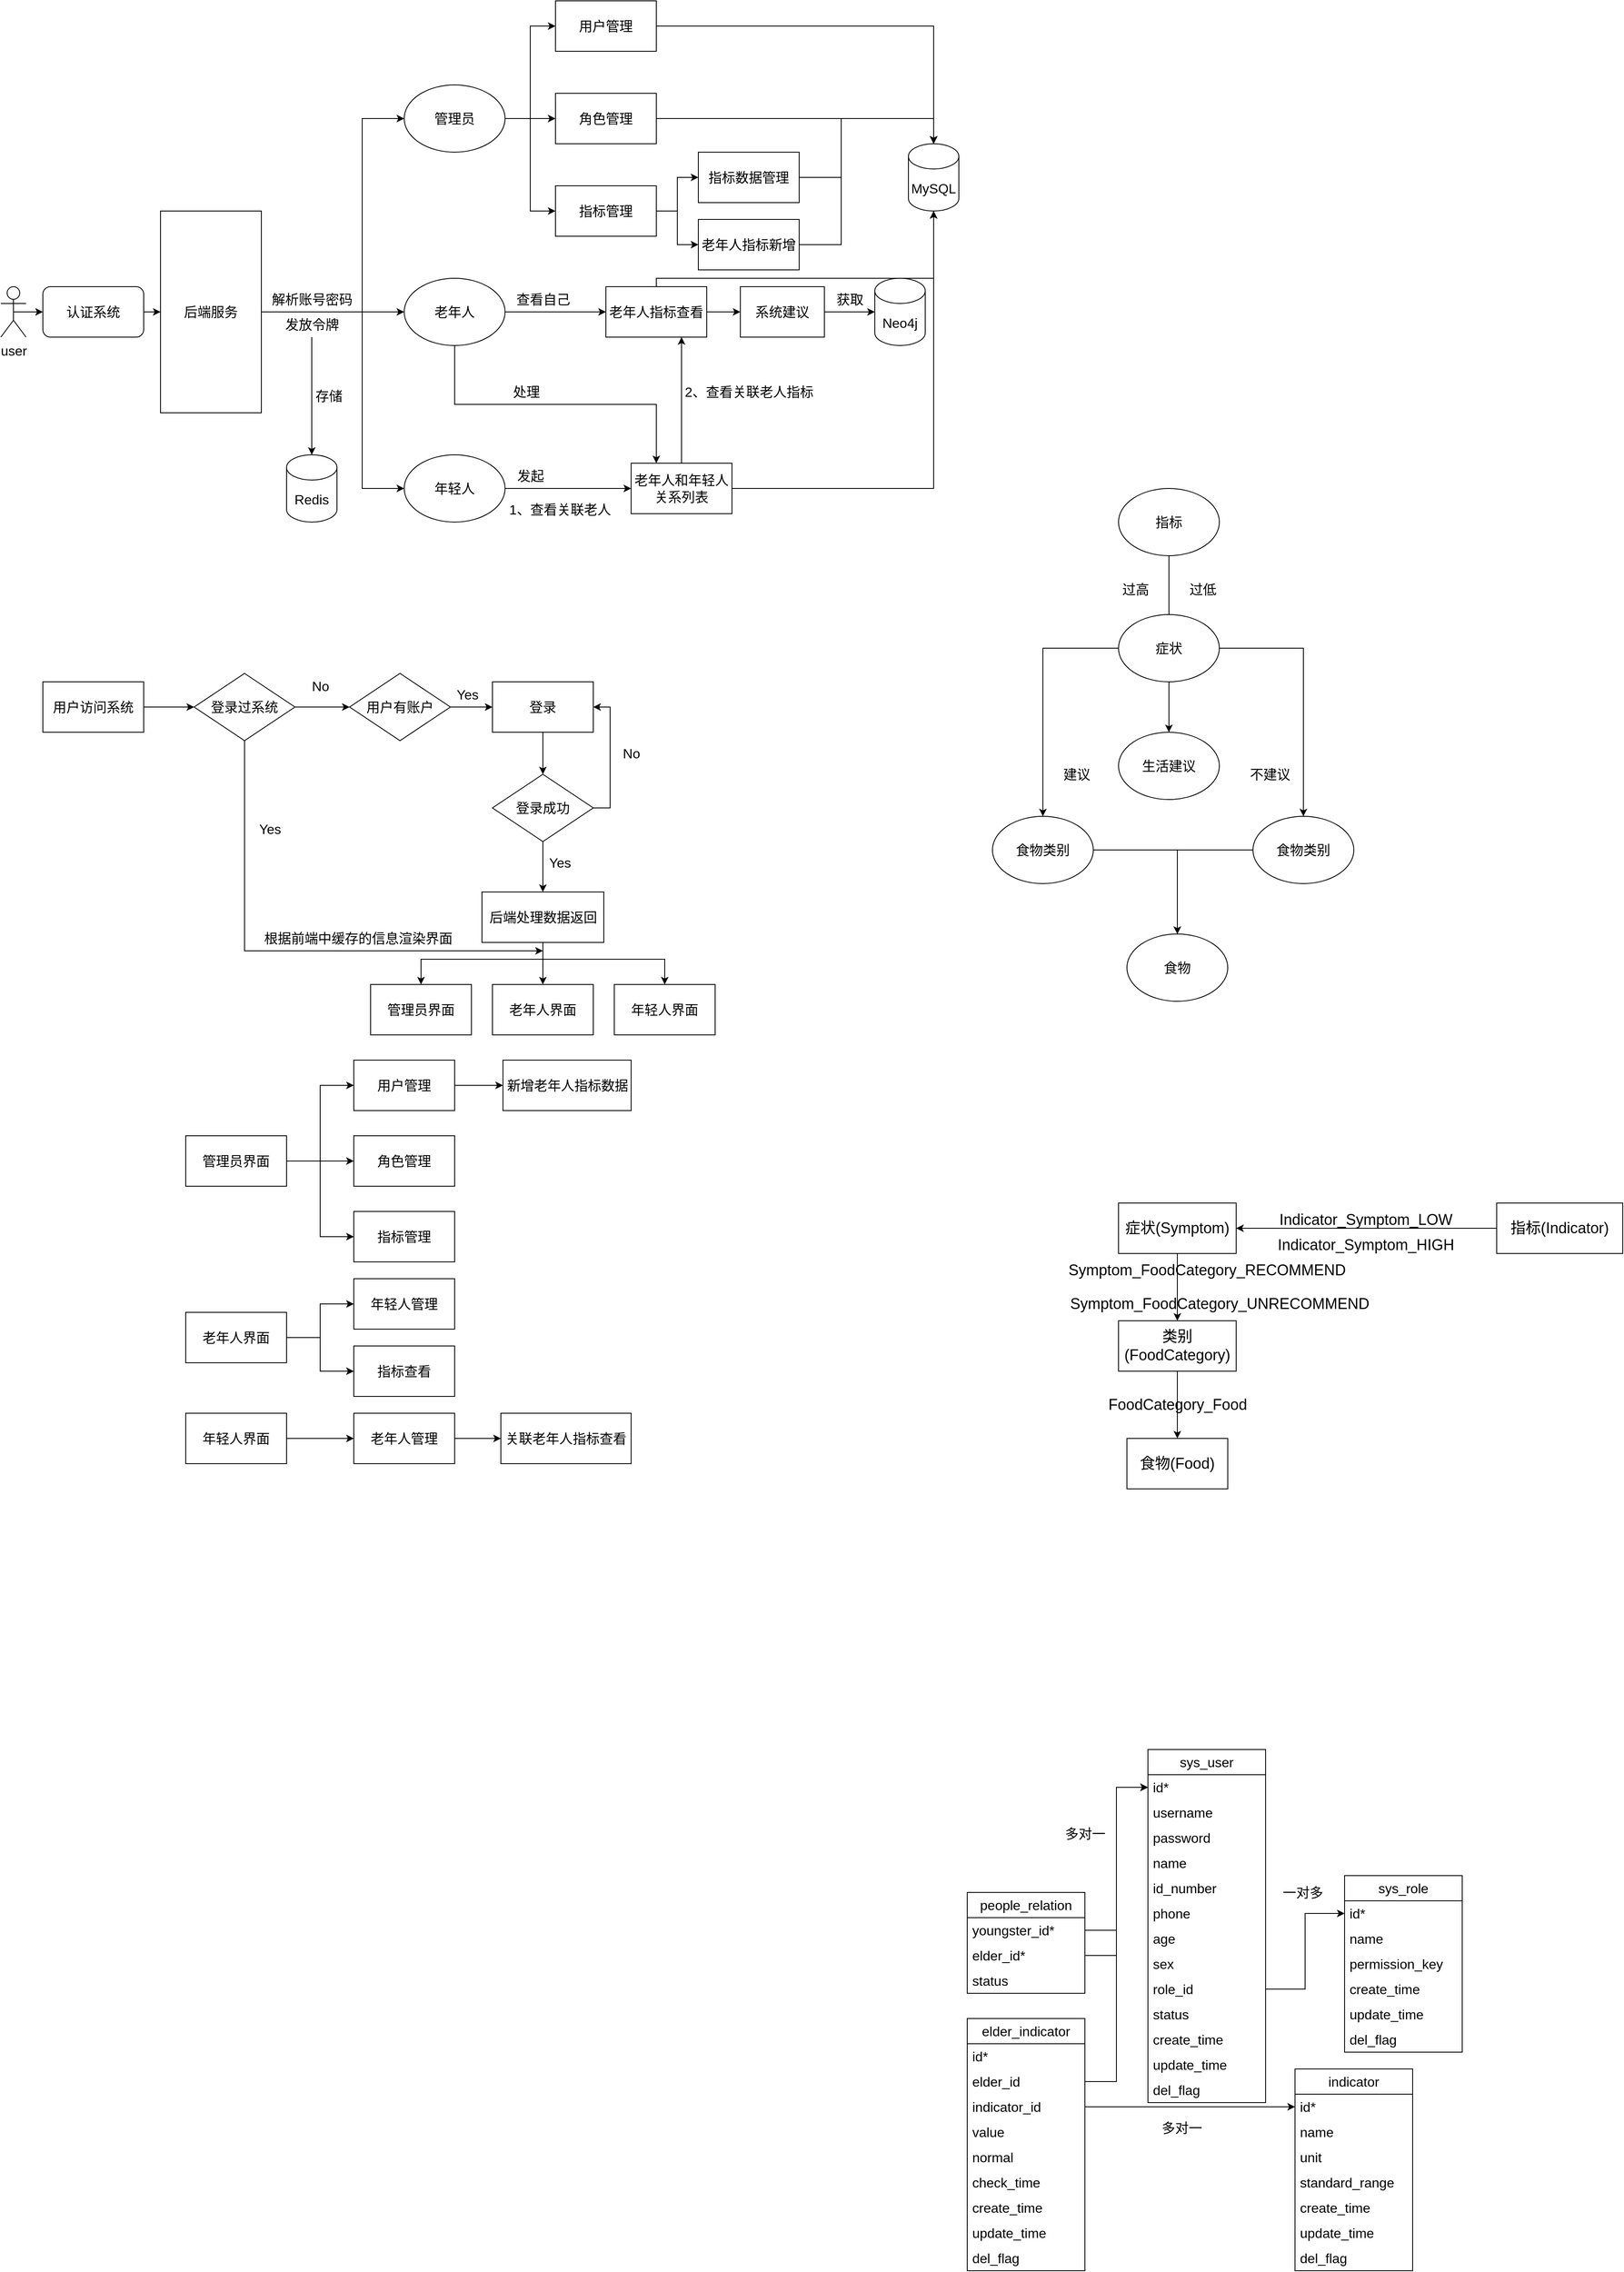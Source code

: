 <mxfile version="20.8.16" type="device"><diagram name="第 1 页" id="2JpuU_h6dfPRe3Scw_0U"><mxGraphModel dx="3155" dy="1893" grid="1" gridSize="10" guides="1" tooltips="1" connect="1" arrows="1" fold="1" page="1" pageScale="1" pageWidth="827" pageHeight="1169" math="0" shadow="0"><root><mxCell id="0"/><mxCell id="1" parent="0"/><mxCell id="zKqz5w7tYS1pWk3Ui5z1-3" value="" style="edgeStyle=orthogonalEdgeStyle;rounded=0;orthogonalLoop=1;jettySize=auto;html=1;fontSize=18;" parent="1" source="zKqz5w7tYS1pWk3Ui5z1-1" target="zKqz5w7tYS1pWk3Ui5z1-2" edge="1"><mxGeometry relative="1" as="geometry"/></mxCell><mxCell id="zKqz5w7tYS1pWk3Ui5z1-1" value="&lt;font style=&quot;font-size: 18px;&quot;&gt;指标(Indicator)&lt;/font&gt;" style="rounded=0;whiteSpace=wrap;html=1;" parent="1" vertex="1"><mxGeometry x="570" y="290" width="150" height="60" as="geometry"/></mxCell><mxCell id="zKqz5w7tYS1pWk3Ui5z1-5" value="" style="edgeStyle=orthogonalEdgeStyle;rounded=0;orthogonalLoop=1;jettySize=auto;html=1;fontSize=18;" parent="1" source="zKqz5w7tYS1pWk3Ui5z1-2" target="zKqz5w7tYS1pWk3Ui5z1-4" edge="1"><mxGeometry relative="1" as="geometry"/></mxCell><mxCell id="zKqz5w7tYS1pWk3Ui5z1-2" value="&lt;span style=&quot;font-size: 18px;&quot;&gt;症状(Symptom)&lt;/span&gt;" style="rounded=0;whiteSpace=wrap;html=1;" parent="1" vertex="1"><mxGeometry x="120" y="290" width="140" height="60" as="geometry"/></mxCell><mxCell id="zKqz5w7tYS1pWk3Ui5z1-7" value="" style="edgeStyle=orthogonalEdgeStyle;rounded=0;orthogonalLoop=1;jettySize=auto;html=1;fontSize=18;" parent="1" source="zKqz5w7tYS1pWk3Ui5z1-4" target="zKqz5w7tYS1pWk3Ui5z1-6" edge="1"><mxGeometry relative="1" as="geometry"/></mxCell><mxCell id="zKqz5w7tYS1pWk3Ui5z1-4" value="&lt;span style=&quot;font-size: 18px;&quot;&gt;类别(FoodCategory)&lt;/span&gt;" style="rounded=0;whiteSpace=wrap;html=1;" parent="1" vertex="1"><mxGeometry x="120" y="430" width="140" height="60" as="geometry"/></mxCell><mxCell id="zKqz5w7tYS1pWk3Ui5z1-6" value="&lt;span style=&quot;font-size: 18px;&quot;&gt;食物(Food)&lt;/span&gt;" style="rounded=0;whiteSpace=wrap;html=1;" parent="1" vertex="1"><mxGeometry x="130" y="570" width="120" height="60" as="geometry"/></mxCell><mxCell id="zKqz5w7tYS1pWk3Ui5z1-8" value="Indicator_Symptom_LOW" style="text;html=1;align=center;verticalAlign=middle;resizable=0;points=[];autosize=1;strokeColor=none;fillColor=none;fontSize=18;" parent="1" vertex="1"><mxGeometry x="299" y="290" width="230" height="40" as="geometry"/></mxCell><mxCell id="zKqz5w7tYS1pWk3Ui5z1-9" value="Symptom_FoodCategory_RECOMMEND" style="text;html=1;align=center;verticalAlign=middle;resizable=0;points=[];autosize=1;strokeColor=none;fillColor=none;fontSize=18;" parent="1" vertex="1"><mxGeometry x="50" y="350" width="350" height="40" as="geometry"/></mxCell><mxCell id="zKqz5w7tYS1pWk3Ui5z1-10" value="FoodCategory_Food" style="text;html=1;align=center;verticalAlign=middle;resizable=0;points=[];autosize=1;strokeColor=none;fillColor=none;fontSize=18;" parent="1" vertex="1"><mxGeometry x="95" y="510" width="190" height="40" as="geometry"/></mxCell><mxCell id="AnLpoxKYx4njOwyI3EO4-1" value="Indicator_Symptom_HIGH" style="text;html=1;align=center;verticalAlign=middle;resizable=0;points=[];autosize=1;strokeColor=none;fillColor=none;fontSize=18;" parent="1" vertex="1"><mxGeometry x="299" y="320" width="230" height="40" as="geometry"/></mxCell><mxCell id="AnLpoxKYx4njOwyI3EO4-2" value="Symptom_FoodCategory_UNRECOMMEND" style="text;html=1;align=center;verticalAlign=middle;resizable=0;points=[];autosize=1;strokeColor=none;fillColor=none;fontSize=18;" parent="1" vertex="1"><mxGeometry x="50" y="390" width="380" height="40" as="geometry"/></mxCell><mxCell id="p2l315SM1uLFqN5Jc6eg-1" value="&lt;font style=&quot;font-size: 16px;&quot;&gt;sys_user&lt;/font&gt;" style="swimlane;fontStyle=0;childLayout=stackLayout;horizontal=1;startSize=30;horizontalStack=0;resizeParent=1;resizeParentMax=0;resizeLast=0;collapsible=1;marginBottom=0;whiteSpace=wrap;html=1;" parent="1" vertex="1"><mxGeometry x="155" y="940" width="140" height="420" as="geometry"/></mxCell><mxCell id="p2l315SM1uLFqN5Jc6eg-2" value="&lt;font style=&quot;font-size: 16px;&quot;&gt;id*&lt;/font&gt;" style="text;strokeColor=none;fillColor=none;align=left;verticalAlign=middle;spacingLeft=4;spacingRight=4;overflow=hidden;points=[[0,0.5],[1,0.5]];portConstraint=eastwest;rotatable=0;whiteSpace=wrap;html=1;" parent="p2l315SM1uLFqN5Jc6eg-1" vertex="1"><mxGeometry y="30" width="140" height="30" as="geometry"/></mxCell><mxCell id="p2l315SM1uLFqN5Jc6eg-3" value="&lt;font style=&quot;font-size: 16px;&quot;&gt;username&lt;/font&gt;" style="text;strokeColor=none;fillColor=none;align=left;verticalAlign=middle;spacingLeft=4;spacingRight=4;overflow=hidden;points=[[0,0.5],[1,0.5]];portConstraint=eastwest;rotatable=0;whiteSpace=wrap;html=1;" parent="p2l315SM1uLFqN5Jc6eg-1" vertex="1"><mxGeometry y="60" width="140" height="30" as="geometry"/></mxCell><mxCell id="p2l315SM1uLFqN5Jc6eg-4" value="&lt;font style=&quot;font-size: 16px;&quot;&gt;password&lt;/font&gt;" style="text;strokeColor=none;fillColor=none;align=left;verticalAlign=middle;spacingLeft=4;spacingRight=4;overflow=hidden;points=[[0,0.5],[1,0.5]];portConstraint=eastwest;rotatable=0;whiteSpace=wrap;html=1;" parent="p2l315SM1uLFqN5Jc6eg-1" vertex="1"><mxGeometry y="90" width="140" height="30" as="geometry"/></mxCell><mxCell id="p2l315SM1uLFqN5Jc6eg-5" value="&lt;font style=&quot;font-size: 16px;&quot;&gt;name&lt;/font&gt;" style="text;strokeColor=none;fillColor=none;align=left;verticalAlign=middle;spacingLeft=4;spacingRight=4;overflow=hidden;points=[[0,0.5],[1,0.5]];portConstraint=eastwest;rotatable=0;whiteSpace=wrap;html=1;" parent="p2l315SM1uLFqN5Jc6eg-1" vertex="1"><mxGeometry y="120" width="140" height="30" as="geometry"/></mxCell><mxCell id="p2l315SM1uLFqN5Jc6eg-6" value="&lt;font style=&quot;font-size: 16px;&quot;&gt;id_number&lt;/font&gt;" style="text;strokeColor=none;fillColor=none;align=left;verticalAlign=middle;spacingLeft=4;spacingRight=4;overflow=hidden;points=[[0,0.5],[1,0.5]];portConstraint=eastwest;rotatable=0;whiteSpace=wrap;html=1;" parent="p2l315SM1uLFqN5Jc6eg-1" vertex="1"><mxGeometry y="150" width="140" height="30" as="geometry"/></mxCell><mxCell id="p2l315SM1uLFqN5Jc6eg-7" value="&lt;font style=&quot;font-size: 16px;&quot;&gt;phone&lt;/font&gt;" style="text;strokeColor=none;fillColor=none;align=left;verticalAlign=middle;spacingLeft=4;spacingRight=4;overflow=hidden;points=[[0,0.5],[1,0.5]];portConstraint=eastwest;rotatable=0;whiteSpace=wrap;html=1;" parent="p2l315SM1uLFqN5Jc6eg-1" vertex="1"><mxGeometry y="180" width="140" height="30" as="geometry"/></mxCell><mxCell id="p2l315SM1uLFqN5Jc6eg-8" value="&lt;font style=&quot;font-size: 16px;&quot;&gt;age&lt;/font&gt;" style="text;strokeColor=none;fillColor=none;align=left;verticalAlign=middle;spacingLeft=4;spacingRight=4;overflow=hidden;points=[[0,0.5],[1,0.5]];portConstraint=eastwest;rotatable=0;whiteSpace=wrap;html=1;" parent="p2l315SM1uLFqN5Jc6eg-1" vertex="1"><mxGeometry y="210" width="140" height="30" as="geometry"/></mxCell><mxCell id="p2l315SM1uLFqN5Jc6eg-9" value="&lt;font style=&quot;font-size: 16px;&quot;&gt;sex&lt;/font&gt;" style="text;strokeColor=none;fillColor=none;align=left;verticalAlign=middle;spacingLeft=4;spacingRight=4;overflow=hidden;points=[[0,0.5],[1,0.5]];portConstraint=eastwest;rotatable=0;whiteSpace=wrap;html=1;" parent="p2l315SM1uLFqN5Jc6eg-1" vertex="1"><mxGeometry y="240" width="140" height="30" as="geometry"/></mxCell><mxCell id="p2l315SM1uLFqN5Jc6eg-10" value="&lt;font style=&quot;font-size: 16px;&quot;&gt;role_id&lt;/font&gt;" style="text;strokeColor=none;fillColor=none;align=left;verticalAlign=middle;spacingLeft=4;spacingRight=4;overflow=hidden;points=[[0,0.5],[1,0.5]];portConstraint=eastwest;rotatable=0;whiteSpace=wrap;html=1;" parent="p2l315SM1uLFqN5Jc6eg-1" vertex="1"><mxGeometry y="270" width="140" height="30" as="geometry"/></mxCell><mxCell id="p2l315SM1uLFqN5Jc6eg-11" value="&lt;font style=&quot;font-size: 16px;&quot;&gt;status&lt;/font&gt;" style="text;strokeColor=none;fillColor=none;align=left;verticalAlign=middle;spacingLeft=4;spacingRight=4;overflow=hidden;points=[[0,0.5],[1,0.5]];portConstraint=eastwest;rotatable=0;whiteSpace=wrap;html=1;" parent="p2l315SM1uLFqN5Jc6eg-1" vertex="1"><mxGeometry y="300" width="140" height="30" as="geometry"/></mxCell><mxCell id="p2l315SM1uLFqN5Jc6eg-12" value="&lt;font style=&quot;font-size: 16px;&quot;&gt;create_time&lt;/font&gt;" style="text;strokeColor=none;fillColor=none;align=left;verticalAlign=middle;spacingLeft=4;spacingRight=4;overflow=hidden;points=[[0,0.5],[1,0.5]];portConstraint=eastwest;rotatable=0;whiteSpace=wrap;html=1;" parent="p2l315SM1uLFqN5Jc6eg-1" vertex="1"><mxGeometry y="330" width="140" height="30" as="geometry"/></mxCell><mxCell id="p2l315SM1uLFqN5Jc6eg-13" value="&lt;font style=&quot;font-size: 16px;&quot;&gt;update_time&lt;/font&gt;" style="text;strokeColor=none;fillColor=none;align=left;verticalAlign=middle;spacingLeft=4;spacingRight=4;overflow=hidden;points=[[0,0.5],[1,0.5]];portConstraint=eastwest;rotatable=0;whiteSpace=wrap;html=1;" parent="p2l315SM1uLFqN5Jc6eg-1" vertex="1"><mxGeometry y="360" width="140" height="30" as="geometry"/></mxCell><mxCell id="p2l315SM1uLFqN5Jc6eg-14" value="&lt;font style=&quot;font-size: 16px;&quot;&gt;del_flag&lt;/font&gt;" style="text;strokeColor=none;fillColor=none;align=left;verticalAlign=middle;spacingLeft=4;spacingRight=4;overflow=hidden;points=[[0,0.5],[1,0.5]];portConstraint=eastwest;rotatable=0;whiteSpace=wrap;html=1;" parent="p2l315SM1uLFqN5Jc6eg-1" vertex="1"><mxGeometry y="390" width="140" height="30" as="geometry"/></mxCell><mxCell id="p2l315SM1uLFqN5Jc6eg-15" value="&lt;font style=&quot;font-size: 16px;&quot;&gt;sys_role&lt;/font&gt;" style="swimlane;fontStyle=0;childLayout=stackLayout;horizontal=1;startSize=30;horizontalStack=0;resizeParent=1;resizeParentMax=0;resizeLast=0;collapsible=1;marginBottom=0;whiteSpace=wrap;html=1;" parent="1" vertex="1"><mxGeometry x="389" y="1090" width="140" height="210" as="geometry"/></mxCell><mxCell id="p2l315SM1uLFqN5Jc6eg-16" value="&lt;font style=&quot;font-size: 16px;&quot;&gt;id*&lt;/font&gt;" style="text;strokeColor=none;fillColor=none;align=left;verticalAlign=middle;spacingLeft=4;spacingRight=4;overflow=hidden;points=[[0,0.5],[1,0.5]];portConstraint=eastwest;rotatable=0;whiteSpace=wrap;html=1;" parent="p2l315SM1uLFqN5Jc6eg-15" vertex="1"><mxGeometry y="30" width="140" height="30" as="geometry"/></mxCell><mxCell id="p2l315SM1uLFqN5Jc6eg-19" value="&lt;font style=&quot;font-size: 16px;&quot;&gt;name&lt;/font&gt;" style="text;strokeColor=none;fillColor=none;align=left;verticalAlign=middle;spacingLeft=4;spacingRight=4;overflow=hidden;points=[[0,0.5],[1,0.5]];portConstraint=eastwest;rotatable=0;whiteSpace=wrap;html=1;" parent="p2l315SM1uLFqN5Jc6eg-15" vertex="1"><mxGeometry y="60" width="140" height="30" as="geometry"/></mxCell><mxCell id="p2l315SM1uLFqN5Jc6eg-25" value="&lt;font style=&quot;font-size: 16px;&quot;&gt;permission_key&lt;/font&gt;" style="text;strokeColor=none;fillColor=none;align=left;verticalAlign=middle;spacingLeft=4;spacingRight=4;overflow=hidden;points=[[0,0.5],[1,0.5]];portConstraint=eastwest;rotatable=0;whiteSpace=wrap;html=1;" parent="p2l315SM1uLFqN5Jc6eg-15" vertex="1"><mxGeometry y="90" width="140" height="30" as="geometry"/></mxCell><mxCell id="p2l315SM1uLFqN5Jc6eg-26" value="&lt;font style=&quot;font-size: 16px;&quot;&gt;create_time&lt;/font&gt;" style="text;strokeColor=none;fillColor=none;align=left;verticalAlign=middle;spacingLeft=4;spacingRight=4;overflow=hidden;points=[[0,0.5],[1,0.5]];portConstraint=eastwest;rotatable=0;whiteSpace=wrap;html=1;" parent="p2l315SM1uLFqN5Jc6eg-15" vertex="1"><mxGeometry y="120" width="140" height="30" as="geometry"/></mxCell><mxCell id="p2l315SM1uLFqN5Jc6eg-27" value="&lt;font style=&quot;font-size: 16px;&quot;&gt;update_time&lt;/font&gt;" style="text;strokeColor=none;fillColor=none;align=left;verticalAlign=middle;spacingLeft=4;spacingRight=4;overflow=hidden;points=[[0,0.5],[1,0.5]];portConstraint=eastwest;rotatable=0;whiteSpace=wrap;html=1;" parent="p2l315SM1uLFqN5Jc6eg-15" vertex="1"><mxGeometry y="150" width="140" height="30" as="geometry"/></mxCell><mxCell id="p2l315SM1uLFqN5Jc6eg-28" value="&lt;font style=&quot;font-size: 16px;&quot;&gt;del_flag&lt;/font&gt;" style="text;strokeColor=none;fillColor=none;align=left;verticalAlign=middle;spacingLeft=4;spacingRight=4;overflow=hidden;points=[[0,0.5],[1,0.5]];portConstraint=eastwest;rotatable=0;whiteSpace=wrap;html=1;" parent="p2l315SM1uLFqN5Jc6eg-15" vertex="1"><mxGeometry y="180" width="140" height="30" as="geometry"/></mxCell><mxCell id="p2l315SM1uLFqN5Jc6eg-29" style="edgeStyle=orthogonalEdgeStyle;rounded=0;orthogonalLoop=1;jettySize=auto;html=1;fontSize=18;" parent="1" source="p2l315SM1uLFqN5Jc6eg-10" target="p2l315SM1uLFqN5Jc6eg-16" edge="1"><mxGeometry relative="1" as="geometry"/></mxCell><mxCell id="p2l315SM1uLFqN5Jc6eg-30" value="&lt;font style=&quot;font-size: 16px;&quot;&gt;people_relation&lt;/font&gt;" style="swimlane;fontStyle=0;childLayout=stackLayout;horizontal=1;startSize=30;horizontalStack=0;resizeParent=1;resizeParentMax=0;resizeLast=0;collapsible=1;marginBottom=0;whiteSpace=wrap;html=1;" parent="1" vertex="1"><mxGeometry x="-60" y="1110" width="140" height="120" as="geometry"/></mxCell><mxCell id="p2l315SM1uLFqN5Jc6eg-31" value="&lt;font style=&quot;font-size: 16px;&quot;&gt;youngster_id*&lt;/font&gt;" style="text;strokeColor=none;fillColor=none;align=left;verticalAlign=middle;spacingLeft=4;spacingRight=4;overflow=hidden;points=[[0,0.5],[1,0.5]];portConstraint=eastwest;rotatable=0;whiteSpace=wrap;html=1;" parent="p2l315SM1uLFqN5Jc6eg-30" vertex="1"><mxGeometry y="30" width="140" height="30" as="geometry"/></mxCell><mxCell id="p2l315SM1uLFqN5Jc6eg-32" value="&lt;font style=&quot;font-size: 16px;&quot;&gt;elder_id*&lt;/font&gt;" style="text;strokeColor=none;fillColor=none;align=left;verticalAlign=middle;spacingLeft=4;spacingRight=4;overflow=hidden;points=[[0,0.5],[1,0.5]];portConstraint=eastwest;rotatable=0;whiteSpace=wrap;html=1;" parent="p2l315SM1uLFqN5Jc6eg-30" vertex="1"><mxGeometry y="60" width="140" height="30" as="geometry"/></mxCell><mxCell id="p2l315SM1uLFqN5Jc6eg-33" value="&lt;font style=&quot;font-size: 16px;&quot;&gt;status&lt;/font&gt;" style="text;strokeColor=none;fillColor=none;align=left;verticalAlign=middle;spacingLeft=4;spacingRight=4;overflow=hidden;points=[[0,0.5],[1,0.5]];portConstraint=eastwest;rotatable=0;whiteSpace=wrap;html=1;" parent="p2l315SM1uLFqN5Jc6eg-30" vertex="1"><mxGeometry y="90" width="140" height="30" as="geometry"/></mxCell><mxCell id="p2l315SM1uLFqN5Jc6eg-37" style="edgeStyle=orthogonalEdgeStyle;rounded=0;orthogonalLoop=1;jettySize=auto;html=1;fontSize=18;" parent="1" source="p2l315SM1uLFqN5Jc6eg-31" target="p2l315SM1uLFqN5Jc6eg-2" edge="1"><mxGeometry relative="1" as="geometry"/></mxCell><mxCell id="p2l315SM1uLFqN5Jc6eg-38" style="edgeStyle=orthogonalEdgeStyle;rounded=0;orthogonalLoop=1;jettySize=auto;html=1;entryX=0;entryY=0.5;entryDx=0;entryDy=0;fontSize=18;" parent="1" source="p2l315SM1uLFqN5Jc6eg-32" target="p2l315SM1uLFqN5Jc6eg-2" edge="1"><mxGeometry relative="1" as="geometry"/></mxCell><mxCell id="p2l315SM1uLFqN5Jc6eg-39" value="&lt;font style=&quot;font-size: 16px;&quot;&gt;indicator&lt;/font&gt;" style="swimlane;fontStyle=0;childLayout=stackLayout;horizontal=1;startSize=30;horizontalStack=0;resizeParent=1;resizeParentMax=0;resizeLast=0;collapsible=1;marginBottom=0;whiteSpace=wrap;html=1;" parent="1" vertex="1"><mxGeometry x="330" y="1320" width="140" height="240" as="geometry"/></mxCell><mxCell id="p2l315SM1uLFqN5Jc6eg-40" value="&lt;font style=&quot;font-size: 16px;&quot;&gt;id*&lt;/font&gt;" style="text;strokeColor=none;fillColor=none;align=left;verticalAlign=middle;spacingLeft=4;spacingRight=4;overflow=hidden;points=[[0,0.5],[1,0.5]];portConstraint=eastwest;rotatable=0;whiteSpace=wrap;html=1;" parent="p2l315SM1uLFqN5Jc6eg-39" vertex="1"><mxGeometry y="30" width="140" height="30" as="geometry"/></mxCell><mxCell id="p2l315SM1uLFqN5Jc6eg-41" value="&lt;font style=&quot;font-size: 16px;&quot;&gt;name&lt;/font&gt;" style="text;strokeColor=none;fillColor=none;align=left;verticalAlign=middle;spacingLeft=4;spacingRight=4;overflow=hidden;points=[[0,0.5],[1,0.5]];portConstraint=eastwest;rotatable=0;whiteSpace=wrap;html=1;" parent="p2l315SM1uLFqN5Jc6eg-39" vertex="1"><mxGeometry y="60" width="140" height="30" as="geometry"/></mxCell><mxCell id="p2l315SM1uLFqN5Jc6eg-42" value="&lt;font style=&quot;font-size: 16px;&quot;&gt;unit&lt;/font&gt;" style="text;strokeColor=none;fillColor=none;align=left;verticalAlign=middle;spacingLeft=4;spacingRight=4;overflow=hidden;points=[[0,0.5],[1,0.5]];portConstraint=eastwest;rotatable=0;whiteSpace=wrap;html=1;" parent="p2l315SM1uLFqN5Jc6eg-39" vertex="1"><mxGeometry y="90" width="140" height="30" as="geometry"/></mxCell><mxCell id="p2l315SM1uLFqN5Jc6eg-46" value="&lt;font style=&quot;font-size: 16px;&quot;&gt;standard_range&lt;/font&gt;" style="text;strokeColor=none;fillColor=none;align=left;verticalAlign=middle;spacingLeft=4;spacingRight=4;overflow=hidden;points=[[0,0.5],[1,0.5]];portConstraint=eastwest;rotatable=0;whiteSpace=wrap;html=1;" parent="p2l315SM1uLFqN5Jc6eg-39" vertex="1"><mxGeometry y="120" width="140" height="30" as="geometry"/></mxCell><mxCell id="p2l315SM1uLFqN5Jc6eg-43" value="&lt;font style=&quot;font-size: 16px;&quot;&gt;create_time&lt;/font&gt;" style="text;strokeColor=none;fillColor=none;align=left;verticalAlign=middle;spacingLeft=4;spacingRight=4;overflow=hidden;points=[[0,0.5],[1,0.5]];portConstraint=eastwest;rotatable=0;whiteSpace=wrap;html=1;" parent="p2l315SM1uLFqN5Jc6eg-39" vertex="1"><mxGeometry y="150" width="140" height="30" as="geometry"/></mxCell><mxCell id="p2l315SM1uLFqN5Jc6eg-44" value="&lt;font style=&quot;font-size: 16px;&quot;&gt;update_time&lt;/font&gt;" style="text;strokeColor=none;fillColor=none;align=left;verticalAlign=middle;spacingLeft=4;spacingRight=4;overflow=hidden;points=[[0,0.5],[1,0.5]];portConstraint=eastwest;rotatable=0;whiteSpace=wrap;html=1;" parent="p2l315SM1uLFqN5Jc6eg-39" vertex="1"><mxGeometry y="180" width="140" height="30" as="geometry"/></mxCell><mxCell id="p2l315SM1uLFqN5Jc6eg-45" value="&lt;font style=&quot;font-size: 16px;&quot;&gt;del_flag&lt;/font&gt;" style="text;strokeColor=none;fillColor=none;align=left;verticalAlign=middle;spacingLeft=4;spacingRight=4;overflow=hidden;points=[[0,0.5],[1,0.5]];portConstraint=eastwest;rotatable=0;whiteSpace=wrap;html=1;" parent="p2l315SM1uLFqN5Jc6eg-39" vertex="1"><mxGeometry y="210" width="140" height="30" as="geometry"/></mxCell><mxCell id="p2l315SM1uLFqN5Jc6eg-47" value="&lt;font style=&quot;font-size: 16px;&quot;&gt;elder_indicator&lt;/font&gt;" style="swimlane;fontStyle=0;childLayout=stackLayout;horizontal=1;startSize=30;horizontalStack=0;resizeParent=1;resizeParentMax=0;resizeLast=0;collapsible=1;marginBottom=0;whiteSpace=wrap;html=1;" parent="1" vertex="1"><mxGeometry x="-60" y="1260" width="140" height="300" as="geometry"/></mxCell><mxCell id="p2l315SM1uLFqN5Jc6eg-48" value="&lt;font style=&quot;font-size: 16px;&quot;&gt;id*&lt;/font&gt;" style="text;strokeColor=none;fillColor=none;align=left;verticalAlign=middle;spacingLeft=4;spacingRight=4;overflow=hidden;points=[[0,0.5],[1,0.5]];portConstraint=eastwest;rotatable=0;whiteSpace=wrap;html=1;" parent="p2l315SM1uLFqN5Jc6eg-47" vertex="1"><mxGeometry y="30" width="140" height="30" as="geometry"/></mxCell><mxCell id="p2l315SM1uLFqN5Jc6eg-56" value="&lt;font style=&quot;font-size: 16px;&quot;&gt;elder_id&lt;/font&gt;" style="text;strokeColor=none;fillColor=none;align=left;verticalAlign=middle;spacingLeft=4;spacingRight=4;overflow=hidden;points=[[0,0.5],[1,0.5]];portConstraint=eastwest;rotatable=0;whiteSpace=wrap;html=1;" parent="p2l315SM1uLFqN5Jc6eg-47" vertex="1"><mxGeometry y="60" width="140" height="30" as="geometry"/></mxCell><mxCell id="p2l315SM1uLFqN5Jc6eg-49" value="&lt;font style=&quot;font-size: 16px;&quot;&gt;indicator_id&lt;/font&gt;" style="text;strokeColor=none;fillColor=none;align=left;verticalAlign=middle;spacingLeft=4;spacingRight=4;overflow=hidden;points=[[0,0.5],[1,0.5]];portConstraint=eastwest;rotatable=0;whiteSpace=wrap;html=1;" parent="p2l315SM1uLFqN5Jc6eg-47" vertex="1"><mxGeometry y="90" width="140" height="30" as="geometry"/></mxCell><mxCell id="p2l315SM1uLFqN5Jc6eg-50" value="&lt;font style=&quot;font-size: 16px;&quot;&gt;value&lt;/font&gt;" style="text;strokeColor=none;fillColor=none;align=left;verticalAlign=middle;spacingLeft=4;spacingRight=4;overflow=hidden;points=[[0,0.5],[1,0.5]];portConstraint=eastwest;rotatable=0;whiteSpace=wrap;html=1;" parent="p2l315SM1uLFqN5Jc6eg-47" vertex="1"><mxGeometry y="120" width="140" height="30" as="geometry"/></mxCell><mxCell id="p2l315SM1uLFqN5Jc6eg-59" value="&lt;font style=&quot;font-size: 16px;&quot;&gt;normal&lt;/font&gt;" style="text;strokeColor=none;fillColor=none;align=left;verticalAlign=middle;spacingLeft=4;spacingRight=4;overflow=hidden;points=[[0,0.5],[1,0.5]];portConstraint=eastwest;rotatable=0;whiteSpace=wrap;html=1;" parent="p2l315SM1uLFqN5Jc6eg-47" vertex="1"><mxGeometry y="150" width="140" height="30" as="geometry"/></mxCell><mxCell id="p2l315SM1uLFqN5Jc6eg-51" value="&lt;font style=&quot;font-size: 16px;&quot;&gt;check_time&lt;/font&gt;" style="text;strokeColor=none;fillColor=none;align=left;verticalAlign=middle;spacingLeft=4;spacingRight=4;overflow=hidden;points=[[0,0.5],[1,0.5]];portConstraint=eastwest;rotatable=0;whiteSpace=wrap;html=1;" parent="p2l315SM1uLFqN5Jc6eg-47" vertex="1"><mxGeometry y="180" width="140" height="30" as="geometry"/></mxCell><mxCell id="p2l315SM1uLFqN5Jc6eg-52" value="&lt;font style=&quot;font-size: 16px;&quot;&gt;create_time&lt;/font&gt;" style="text;strokeColor=none;fillColor=none;align=left;verticalAlign=middle;spacingLeft=4;spacingRight=4;overflow=hidden;points=[[0,0.5],[1,0.5]];portConstraint=eastwest;rotatable=0;whiteSpace=wrap;html=1;" parent="p2l315SM1uLFqN5Jc6eg-47" vertex="1"><mxGeometry y="210" width="140" height="30" as="geometry"/></mxCell><mxCell id="p2l315SM1uLFqN5Jc6eg-53" value="&lt;font style=&quot;font-size: 16px;&quot;&gt;update_time&lt;/font&gt;" style="text;strokeColor=none;fillColor=none;align=left;verticalAlign=middle;spacingLeft=4;spacingRight=4;overflow=hidden;points=[[0,0.5],[1,0.5]];portConstraint=eastwest;rotatable=0;whiteSpace=wrap;html=1;" parent="p2l315SM1uLFqN5Jc6eg-47" vertex="1"><mxGeometry y="240" width="140" height="30" as="geometry"/></mxCell><mxCell id="p2l315SM1uLFqN5Jc6eg-54" value="&lt;font style=&quot;font-size: 16px;&quot;&gt;del_flag&lt;/font&gt;" style="text;strokeColor=none;fillColor=none;align=left;verticalAlign=middle;spacingLeft=4;spacingRight=4;overflow=hidden;points=[[0,0.5],[1,0.5]];portConstraint=eastwest;rotatable=0;whiteSpace=wrap;html=1;" parent="p2l315SM1uLFqN5Jc6eg-47" vertex="1"><mxGeometry y="270" width="140" height="30" as="geometry"/></mxCell><mxCell id="p2l315SM1uLFqN5Jc6eg-57" style="edgeStyle=orthogonalEdgeStyle;rounded=0;orthogonalLoop=1;jettySize=auto;html=1;entryX=0;entryY=0.5;entryDx=0;entryDy=0;fontSize=18;" parent="1" source="p2l315SM1uLFqN5Jc6eg-56" target="p2l315SM1uLFqN5Jc6eg-2" edge="1"><mxGeometry relative="1" as="geometry"/></mxCell><mxCell id="p2l315SM1uLFqN5Jc6eg-58" style="edgeStyle=orthogonalEdgeStyle;rounded=0;orthogonalLoop=1;jettySize=auto;html=1;fontSize=18;" parent="1" source="p2l315SM1uLFqN5Jc6eg-49" target="p2l315SM1uLFqN5Jc6eg-40" edge="1"><mxGeometry relative="1" as="geometry"/></mxCell><mxCell id="p2l315SM1uLFqN5Jc6eg-63" style="edgeStyle=orthogonalEdgeStyle;rounded=0;orthogonalLoop=1;jettySize=auto;html=1;entryX=0.5;entryY=0;entryDx=0;entryDy=0;fontSize=18;" parent="1" source="p2l315SM1uLFqN5Jc6eg-60" edge="1"><mxGeometry relative="1" as="geometry"><mxPoint x="180" y="-350" as="targetPoint"/></mxGeometry></mxCell><mxCell id="p2l315SM1uLFqN5Jc6eg-60" value="&lt;font style=&quot;font-size: 16px;&quot;&gt;指标&lt;/font&gt;" style="ellipse;whiteSpace=wrap;html=1;fontSize=18;" parent="1" vertex="1"><mxGeometry x="120" y="-560" width="120" height="80" as="geometry"/></mxCell><mxCell id="p2l315SM1uLFqN5Jc6eg-67" value="" style="edgeStyle=orthogonalEdgeStyle;rounded=0;orthogonalLoop=1;jettySize=auto;html=1;fontSize=18;" parent="1" source="p2l315SM1uLFqN5Jc6eg-62" target="p2l315SM1uLFqN5Jc6eg-66" edge="1"><mxGeometry relative="1" as="geometry"/></mxCell><mxCell id="p2l315SM1uLFqN5Jc6eg-70" style="edgeStyle=orthogonalEdgeStyle;rounded=0;orthogonalLoop=1;jettySize=auto;html=1;fontSize=18;" parent="1" source="p2l315SM1uLFqN5Jc6eg-62" target="p2l315SM1uLFqN5Jc6eg-69" edge="1"><mxGeometry relative="1" as="geometry"/></mxCell><mxCell id="p2l315SM1uLFqN5Jc6eg-76" style="edgeStyle=orthogonalEdgeStyle;rounded=0;orthogonalLoop=1;jettySize=auto;html=1;fontSize=18;" parent="1" source="p2l315SM1uLFqN5Jc6eg-62" target="p2l315SM1uLFqN5Jc6eg-75" edge="1"><mxGeometry relative="1" as="geometry"/></mxCell><mxCell id="p2l315SM1uLFqN5Jc6eg-62" value="&lt;font style=&quot;font-size: 16px;&quot;&gt;症状&lt;/font&gt;" style="ellipse;whiteSpace=wrap;html=1;fontSize=18;" parent="1" vertex="1"><mxGeometry x="120" y="-410" width="120" height="80" as="geometry"/></mxCell><mxCell id="p2l315SM1uLFqN5Jc6eg-64" value="&lt;font style=&quot;font-size: 16px;&quot;&gt;过低&lt;/font&gt;" style="text;html=1;align=center;verticalAlign=middle;resizable=0;points=[];autosize=1;strokeColor=none;fillColor=none;fontSize=18;" parent="1" vertex="1"><mxGeometry x="190" y="-460" width="60" height="40" as="geometry"/></mxCell><mxCell id="p2l315SM1uLFqN5Jc6eg-65" value="&lt;font style=&quot;font-size: 16px;&quot;&gt;过高&lt;/font&gt;" style="text;html=1;align=center;verticalAlign=middle;resizable=0;points=[];autosize=1;strokeColor=none;fillColor=none;fontSize=18;" parent="1" vertex="1"><mxGeometry x="110" y="-460" width="60" height="40" as="geometry"/></mxCell><mxCell id="p2l315SM1uLFqN5Jc6eg-73" style="edgeStyle=orthogonalEdgeStyle;rounded=0;orthogonalLoop=1;jettySize=auto;html=1;entryX=0.5;entryY=0;entryDx=0;entryDy=0;fontSize=18;" parent="1" source="p2l315SM1uLFqN5Jc6eg-66" target="p2l315SM1uLFqN5Jc6eg-72" edge="1"><mxGeometry relative="1" as="geometry"/></mxCell><mxCell id="p2l315SM1uLFqN5Jc6eg-66" value="&lt;font style=&quot;font-size: 16px;&quot;&gt;食物类别&lt;/font&gt;" style="ellipse;whiteSpace=wrap;html=1;fontSize=18;" parent="1" vertex="1"><mxGeometry x="-30" y="-170" width="120" height="80" as="geometry"/></mxCell><mxCell id="p2l315SM1uLFqN5Jc6eg-68" value="&lt;font style=&quot;font-size: 16px;&quot;&gt;建议&lt;/font&gt;" style="text;html=1;align=center;verticalAlign=middle;resizable=0;points=[];autosize=1;strokeColor=none;fillColor=none;fontSize=18;" parent="1" vertex="1"><mxGeometry x="40" y="-240" width="60" height="40" as="geometry"/></mxCell><mxCell id="p2l315SM1uLFqN5Jc6eg-74" style="edgeStyle=orthogonalEdgeStyle;rounded=0;orthogonalLoop=1;jettySize=auto;html=1;fontSize=18;" parent="1" source="p2l315SM1uLFqN5Jc6eg-69" target="p2l315SM1uLFqN5Jc6eg-72" edge="1"><mxGeometry relative="1" as="geometry"/></mxCell><mxCell id="p2l315SM1uLFqN5Jc6eg-69" value="&lt;font style=&quot;font-size: 16px;&quot;&gt;食物类别&lt;/font&gt;" style="ellipse;whiteSpace=wrap;html=1;fontSize=18;" parent="1" vertex="1"><mxGeometry x="280" y="-170" width="120" height="80" as="geometry"/></mxCell><mxCell id="p2l315SM1uLFqN5Jc6eg-71" value="&lt;font style=&quot;font-size: 16px;&quot;&gt;不建议&lt;/font&gt;" style="text;html=1;align=center;verticalAlign=middle;resizable=0;points=[];autosize=1;strokeColor=none;fillColor=none;fontSize=18;" parent="1" vertex="1"><mxGeometry x="265" y="-240" width="70" height="40" as="geometry"/></mxCell><mxCell id="p2l315SM1uLFqN5Jc6eg-72" value="&lt;font style=&quot;font-size: 16px;&quot;&gt;食物&lt;/font&gt;" style="ellipse;whiteSpace=wrap;html=1;fontSize=18;" parent="1" vertex="1"><mxGeometry x="130" y="-30" width="120" height="80" as="geometry"/></mxCell><mxCell id="p2l315SM1uLFqN5Jc6eg-75" value="&lt;font style=&quot;font-size: 16px;&quot;&gt;生活建议&lt;/font&gt;" style="ellipse;whiteSpace=wrap;html=1;fontSize=18;" parent="1" vertex="1"><mxGeometry x="120" y="-270" width="120" height="80" as="geometry"/></mxCell><mxCell id="TP2P8I9J7Es88SU5m2GG-1" value="&lt;font style=&quot;font-size: 16px;&quot;&gt;多对一&lt;/font&gt;" style="text;html=1;align=center;verticalAlign=middle;resizable=0;points=[];autosize=1;strokeColor=none;fillColor=none;" parent="1" vertex="1"><mxGeometry x="45" y="1025" width="70" height="30" as="geometry"/></mxCell><mxCell id="TP2P8I9J7Es88SU5m2GG-3" value="&lt;font style=&quot;font-size: 16px;&quot;&gt;一对多&lt;/font&gt;" style="text;html=1;align=center;verticalAlign=middle;resizable=0;points=[];autosize=1;strokeColor=none;fillColor=none;" parent="1" vertex="1"><mxGeometry x="304" y="1095" width="70" height="30" as="geometry"/></mxCell><mxCell id="TP2P8I9J7Es88SU5m2GG-4" value="&lt;font style=&quot;font-size: 16px;&quot;&gt;多对一&lt;/font&gt;" style="text;html=1;align=center;verticalAlign=middle;resizable=0;points=[];autosize=1;strokeColor=none;fillColor=none;" parent="1" vertex="1"><mxGeometry x="160" y="1375" width="70" height="30" as="geometry"/></mxCell><mxCell id="iz4ctmGwKM83VTtsBO-5-8" style="edgeStyle=orthogonalEdgeStyle;rounded=0;orthogonalLoop=1;jettySize=auto;html=1;entryX=0;entryY=0.5;entryDx=0;entryDy=0;fontSize=16;" edge="1" parent="1" source="iz4ctmGwKM83VTtsBO-5-1" target="iz4ctmGwKM83VTtsBO-5-2"><mxGeometry relative="1" as="geometry"/></mxCell><mxCell id="iz4ctmGwKM83VTtsBO-5-10" style="edgeStyle=orthogonalEdgeStyle;rounded=0;orthogonalLoop=1;jettySize=auto;html=1;entryX=0;entryY=0.5;entryDx=0;entryDy=0;fontSize=16;" edge="1" parent="1" source="iz4ctmGwKM83VTtsBO-5-1" target="iz4ctmGwKM83VTtsBO-5-5"><mxGeometry relative="1" as="geometry"/></mxCell><mxCell id="iz4ctmGwKM83VTtsBO-5-11" style="edgeStyle=orthogonalEdgeStyle;rounded=0;orthogonalLoop=1;jettySize=auto;html=1;entryX=0;entryY=0.5;entryDx=0;entryDy=0;fontSize=16;" edge="1" parent="1" source="iz4ctmGwKM83VTtsBO-5-1" target="iz4ctmGwKM83VTtsBO-5-6"><mxGeometry relative="1" as="geometry"/></mxCell><mxCell id="iz4ctmGwKM83VTtsBO-5-1" value="&lt;font style=&quot;font-size: 16px;&quot;&gt;管理员&lt;/font&gt;" style="ellipse;whiteSpace=wrap;html=1;" vertex="1" parent="1"><mxGeometry x="-730" y="-1040" width="120" height="80" as="geometry"/></mxCell><mxCell id="iz4ctmGwKM83VTtsBO-5-60" style="edgeStyle=orthogonalEdgeStyle;rounded=0;orthogonalLoop=1;jettySize=auto;html=1;entryX=0.5;entryY=0;entryDx=0;entryDy=0;entryPerimeter=0;fontSize=16;" edge="1" parent="1" source="iz4ctmGwKM83VTtsBO-5-2" target="iz4ctmGwKM83VTtsBO-5-52"><mxGeometry relative="1" as="geometry"/></mxCell><mxCell id="iz4ctmGwKM83VTtsBO-5-2" value="&lt;font style=&quot;font-size: 16px;&quot;&gt;用户管理&lt;/font&gt;" style="rounded=0;whiteSpace=wrap;html=1;" vertex="1" parent="1"><mxGeometry x="-550" y="-1140" width="120" height="60" as="geometry"/></mxCell><mxCell id="iz4ctmGwKM83VTtsBO-5-61" style="edgeStyle=orthogonalEdgeStyle;rounded=0;orthogonalLoop=1;jettySize=auto;html=1;entryX=0.5;entryY=0;entryDx=0;entryDy=0;entryPerimeter=0;fontSize=16;" edge="1" parent="1" source="iz4ctmGwKM83VTtsBO-5-5" target="iz4ctmGwKM83VTtsBO-5-52"><mxGeometry relative="1" as="geometry"/></mxCell><mxCell id="iz4ctmGwKM83VTtsBO-5-5" value="&lt;font style=&quot;font-size: 16px;&quot;&gt;角色管理&lt;/font&gt;" style="rounded=0;whiteSpace=wrap;html=1;" vertex="1" parent="1"><mxGeometry x="-550" y="-1030" width="120" height="60" as="geometry"/></mxCell><mxCell id="iz4ctmGwKM83VTtsBO-5-14" style="edgeStyle=orthogonalEdgeStyle;rounded=0;orthogonalLoop=1;jettySize=auto;html=1;entryX=0;entryY=0.5;entryDx=0;entryDy=0;fontSize=16;" edge="1" parent="1" source="iz4ctmGwKM83VTtsBO-5-6" target="iz4ctmGwKM83VTtsBO-5-12"><mxGeometry relative="1" as="geometry"/></mxCell><mxCell id="iz4ctmGwKM83VTtsBO-5-16" style="edgeStyle=orthogonalEdgeStyle;rounded=0;orthogonalLoop=1;jettySize=auto;html=1;entryX=0;entryY=0.5;entryDx=0;entryDy=0;fontSize=16;" edge="1" parent="1" source="iz4ctmGwKM83VTtsBO-5-6" target="iz4ctmGwKM83VTtsBO-5-13"><mxGeometry relative="1" as="geometry"/></mxCell><mxCell id="iz4ctmGwKM83VTtsBO-5-6" value="&lt;font style=&quot;font-size: 16px;&quot;&gt;指标管理&lt;/font&gt;" style="rounded=0;whiteSpace=wrap;html=1;" vertex="1" parent="1"><mxGeometry x="-550" y="-920" width="120" height="60" as="geometry"/></mxCell><mxCell id="iz4ctmGwKM83VTtsBO-5-67" style="edgeStyle=orthogonalEdgeStyle;rounded=0;orthogonalLoop=1;jettySize=auto;html=1;entryX=0.5;entryY=0;entryDx=0;entryDy=0;entryPerimeter=0;fontSize=16;" edge="1" parent="1" source="iz4ctmGwKM83VTtsBO-5-12" target="iz4ctmGwKM83VTtsBO-5-52"><mxGeometry relative="1" as="geometry"><Array as="points"><mxPoint x="-210" y="-930"/><mxPoint x="-210" y="-1000"/><mxPoint x="-100" y="-1000"/></Array></mxGeometry></mxCell><mxCell id="iz4ctmGwKM83VTtsBO-5-12" value="&lt;font style=&quot;font-size: 16px;&quot;&gt;指标数据管理&lt;/font&gt;" style="rounded=0;whiteSpace=wrap;html=1;" vertex="1" parent="1"><mxGeometry x="-380" y="-960" width="120" height="60" as="geometry"/></mxCell><mxCell id="iz4ctmGwKM83VTtsBO-5-63" style="edgeStyle=orthogonalEdgeStyle;rounded=0;orthogonalLoop=1;jettySize=auto;html=1;entryX=0.5;entryY=0;entryDx=0;entryDy=0;entryPerimeter=0;fontSize=16;" edge="1" parent="1" source="iz4ctmGwKM83VTtsBO-5-13" target="iz4ctmGwKM83VTtsBO-5-52"><mxGeometry relative="1" as="geometry"><Array as="points"><mxPoint x="-210" y="-850"/><mxPoint x="-210" y="-1000"/><mxPoint x="-100" y="-1000"/></Array></mxGeometry></mxCell><mxCell id="iz4ctmGwKM83VTtsBO-5-13" value="&lt;font style=&quot;font-size: 16px;&quot;&gt;老年人指标新增&lt;/font&gt;" style="rounded=0;whiteSpace=wrap;html=1;" vertex="1" parent="1"><mxGeometry x="-380" y="-880" width="120" height="60" as="geometry"/></mxCell><mxCell id="iz4ctmGwKM83VTtsBO-5-38" value="" style="edgeStyle=orthogonalEdgeStyle;rounded=0;orthogonalLoop=1;jettySize=auto;html=1;fontSize=16;" edge="1" parent="1" source="iz4ctmGwKM83VTtsBO-5-17" target="iz4ctmGwKM83VTtsBO-5-24"><mxGeometry relative="1" as="geometry"/></mxCell><mxCell id="iz4ctmGwKM83VTtsBO-5-40" style="edgeStyle=orthogonalEdgeStyle;rounded=0;orthogonalLoop=1;jettySize=auto;html=1;entryX=0.25;entryY=0;entryDx=0;entryDy=0;fontSize=16;" edge="1" parent="1" source="iz4ctmGwKM83VTtsBO-5-17" target="iz4ctmGwKM83VTtsBO-5-18"><mxGeometry relative="1" as="geometry"><Array as="points"><mxPoint x="-670" y="-660"/><mxPoint x="-430" y="-660"/></Array></mxGeometry></mxCell><mxCell id="iz4ctmGwKM83VTtsBO-5-17" value="&lt;font style=&quot;font-size: 16px;&quot;&gt;老年人&lt;/font&gt;" style="ellipse;whiteSpace=wrap;html=1;" vertex="1" parent="1"><mxGeometry x="-730" y="-810" width="120" height="80" as="geometry"/></mxCell><mxCell id="iz4ctmGwKM83VTtsBO-5-43" style="edgeStyle=orthogonalEdgeStyle;rounded=0;orthogonalLoop=1;jettySize=auto;html=1;entryX=0.75;entryY=1;entryDx=0;entryDy=0;fontSize=16;" edge="1" parent="1" source="iz4ctmGwKM83VTtsBO-5-18" target="iz4ctmGwKM83VTtsBO-5-24"><mxGeometry relative="1" as="geometry"/></mxCell><mxCell id="iz4ctmGwKM83VTtsBO-5-66" style="edgeStyle=orthogonalEdgeStyle;rounded=0;orthogonalLoop=1;jettySize=auto;html=1;entryX=0.5;entryY=1;entryDx=0;entryDy=0;entryPerimeter=0;fontSize=16;" edge="1" parent="1" source="iz4ctmGwKM83VTtsBO-5-18" target="iz4ctmGwKM83VTtsBO-5-52"><mxGeometry relative="1" as="geometry"/></mxCell><mxCell id="iz4ctmGwKM83VTtsBO-5-18" value="&lt;font style=&quot;font-size: 16px;&quot;&gt;老年人和年轻人关系列表&lt;/font&gt;" style="rounded=0;whiteSpace=wrap;html=1;" vertex="1" parent="1"><mxGeometry x="-460" y="-590" width="120" height="60" as="geometry"/></mxCell><mxCell id="iz4ctmGwKM83VTtsBO-5-39" style="edgeStyle=orthogonalEdgeStyle;rounded=0;orthogonalLoop=1;jettySize=auto;html=1;entryX=0;entryY=0.5;entryDx=0;entryDy=0;fontSize=16;" edge="1" parent="1" source="iz4ctmGwKM83VTtsBO-5-19" target="iz4ctmGwKM83VTtsBO-5-18"><mxGeometry relative="1" as="geometry"/></mxCell><mxCell id="iz4ctmGwKM83VTtsBO-5-19" value="&lt;span style=&quot;font-size: 16px;&quot;&gt;年轻人&lt;/span&gt;" style="ellipse;whiteSpace=wrap;html=1;" vertex="1" parent="1"><mxGeometry x="-730" y="-600" width="120" height="80" as="geometry"/></mxCell><mxCell id="iz4ctmGwKM83VTtsBO-5-21" value="发起" style="text;html=1;align=center;verticalAlign=middle;resizable=0;points=[];autosize=1;strokeColor=none;fillColor=none;fontSize=16;" vertex="1" parent="1"><mxGeometry x="-610" y="-590" width="60" height="30" as="geometry"/></mxCell><mxCell id="iz4ctmGwKM83VTtsBO-5-55" style="edgeStyle=orthogonalEdgeStyle;rounded=0;orthogonalLoop=1;jettySize=auto;html=1;entryX=0;entryY=0.5;entryDx=0;entryDy=0;fontSize=16;" edge="1" parent="1" source="iz4ctmGwKM83VTtsBO-5-24" target="iz4ctmGwKM83VTtsBO-5-54"><mxGeometry relative="1" as="geometry"/></mxCell><mxCell id="iz4ctmGwKM83VTtsBO-5-68" style="edgeStyle=orthogonalEdgeStyle;rounded=0;orthogonalLoop=1;jettySize=auto;html=1;entryX=0.5;entryY=1;entryDx=0;entryDy=0;entryPerimeter=0;fontSize=16;" edge="1" parent="1" source="iz4ctmGwKM83VTtsBO-5-24" target="iz4ctmGwKM83VTtsBO-5-52"><mxGeometry relative="1" as="geometry"><Array as="points"><mxPoint x="-430" y="-810"/><mxPoint x="-100" y="-810"/></Array></mxGeometry></mxCell><mxCell id="iz4ctmGwKM83VTtsBO-5-24" value="&lt;font style=&quot;font-size: 16px;&quot;&gt;老年人指标查看&lt;/font&gt;" style="rounded=0;whiteSpace=wrap;html=1;" vertex="1" parent="1"><mxGeometry x="-490" y="-800" width="120" height="60" as="geometry"/></mxCell><mxCell id="iz4ctmGwKM83VTtsBO-5-26" value="查看自己" style="text;html=1;align=center;verticalAlign=middle;resizable=0;points=[];autosize=1;strokeColor=none;fillColor=none;fontSize=16;" vertex="1" parent="1"><mxGeometry x="-610" y="-800" width="90" height="30" as="geometry"/></mxCell><mxCell id="iz4ctmGwKM83VTtsBO-5-28" value="1、查看关联老人" style="text;html=1;align=center;verticalAlign=middle;resizable=0;points=[];autosize=1;strokeColor=none;fillColor=none;fontSize=16;" vertex="1" parent="1"><mxGeometry x="-615" y="-550" width="140" height="30" as="geometry"/></mxCell><mxCell id="iz4ctmGwKM83VTtsBO-5-30" value="2、查看关联老人指标" style="text;html=1;align=center;verticalAlign=middle;resizable=0;points=[];autosize=1;strokeColor=none;fillColor=none;fontSize=16;" vertex="1" parent="1"><mxGeometry x="-410" y="-690" width="180" height="30" as="geometry"/></mxCell><mxCell id="iz4ctmGwKM83VTtsBO-5-36" style="edgeStyle=orthogonalEdgeStyle;rounded=0;orthogonalLoop=1;jettySize=auto;html=1;exitX=0.5;exitY=0.5;exitDx=0;exitDy=0;exitPerimeter=0;entryX=0;entryY=0.5;entryDx=0;entryDy=0;fontSize=16;" edge="1" parent="1" source="iz4ctmGwKM83VTtsBO-5-33" target="iz4ctmGwKM83VTtsBO-5-35"><mxGeometry relative="1" as="geometry"/></mxCell><mxCell id="iz4ctmGwKM83VTtsBO-5-33" value="user" style="shape=umlActor;verticalLabelPosition=bottom;verticalAlign=top;html=1;outlineConnect=0;fontSize=16;" vertex="1" parent="1"><mxGeometry x="-1210" y="-800" width="30" height="60" as="geometry"/></mxCell><mxCell id="iz4ctmGwKM83VTtsBO-5-48" style="edgeStyle=orthogonalEdgeStyle;rounded=0;orthogonalLoop=1;jettySize=auto;html=1;entryX=0;entryY=0.5;entryDx=0;entryDy=0;fontSize=16;" edge="1" parent="1" source="iz4ctmGwKM83VTtsBO-5-35" target="iz4ctmGwKM83VTtsBO-5-44"><mxGeometry relative="1" as="geometry"/></mxCell><mxCell id="iz4ctmGwKM83VTtsBO-5-35" value="认证系统" style="rounded=1;whiteSpace=wrap;html=1;fontSize=16;" vertex="1" parent="1"><mxGeometry x="-1160" y="-800" width="120" height="60" as="geometry"/></mxCell><mxCell id="iz4ctmGwKM83VTtsBO-5-41" value="处理" style="text;html=1;align=center;verticalAlign=middle;resizable=0;points=[];autosize=1;strokeColor=none;fillColor=none;fontSize=16;" vertex="1" parent="1"><mxGeometry x="-615" y="-690" width="60" height="30" as="geometry"/></mxCell><mxCell id="iz4ctmGwKM83VTtsBO-5-45" style="edgeStyle=orthogonalEdgeStyle;rounded=0;orthogonalLoop=1;jettySize=auto;html=1;entryX=0;entryY=0.5;entryDx=0;entryDy=0;fontSize=16;" edge="1" parent="1" source="iz4ctmGwKM83VTtsBO-5-44" target="iz4ctmGwKM83VTtsBO-5-1"><mxGeometry relative="1" as="geometry"><Array as="points"><mxPoint x="-780" y="-770"/><mxPoint x="-780" y="-1000"/></Array></mxGeometry></mxCell><mxCell id="iz4ctmGwKM83VTtsBO-5-46" style="edgeStyle=orthogonalEdgeStyle;rounded=0;orthogonalLoop=1;jettySize=auto;html=1;entryX=0;entryY=0.5;entryDx=0;entryDy=0;fontSize=16;" edge="1" parent="1" source="iz4ctmGwKM83VTtsBO-5-44" target="iz4ctmGwKM83VTtsBO-5-17"><mxGeometry relative="1" as="geometry"/></mxCell><mxCell id="iz4ctmGwKM83VTtsBO-5-47" style="edgeStyle=orthogonalEdgeStyle;rounded=0;orthogonalLoop=1;jettySize=auto;html=1;entryX=0;entryY=0.5;entryDx=0;entryDy=0;fontSize=16;" edge="1" parent="1" source="iz4ctmGwKM83VTtsBO-5-44" target="iz4ctmGwKM83VTtsBO-5-19"><mxGeometry relative="1" as="geometry"><Array as="points"><mxPoint x="-780" y="-770"/><mxPoint x="-780" y="-560"/></Array></mxGeometry></mxCell><mxCell id="iz4ctmGwKM83VTtsBO-5-44" value="后端服务" style="rounded=0;whiteSpace=wrap;html=1;fontSize=16;" vertex="1" parent="1"><mxGeometry x="-1020" y="-890" width="120" height="240" as="geometry"/></mxCell><mxCell id="iz4ctmGwKM83VTtsBO-5-49" value="解析账号密码" style="text;html=1;align=center;verticalAlign=middle;resizable=0;points=[];autosize=1;strokeColor=none;fillColor=none;fontSize=16;" vertex="1" parent="1"><mxGeometry x="-900" y="-800" width="120" height="30" as="geometry"/></mxCell><mxCell id="iz4ctmGwKM83VTtsBO-5-64" style="edgeStyle=orthogonalEdgeStyle;rounded=0;orthogonalLoop=1;jettySize=auto;html=1;entryX=0.5;entryY=0;entryDx=0;entryDy=0;entryPerimeter=0;fontSize=16;" edge="1" parent="1" source="iz4ctmGwKM83VTtsBO-5-50" target="iz4ctmGwKM83VTtsBO-5-51"><mxGeometry relative="1" as="geometry"/></mxCell><mxCell id="iz4ctmGwKM83VTtsBO-5-50" value="发放令牌" style="text;html=1;align=center;verticalAlign=middle;resizable=0;points=[];autosize=1;strokeColor=none;fillColor=none;fontSize=16;" vertex="1" parent="1"><mxGeometry x="-885" y="-770" width="90" height="30" as="geometry"/></mxCell><mxCell id="iz4ctmGwKM83VTtsBO-5-51" value="Redis" style="shape=cylinder3;whiteSpace=wrap;html=1;boundedLbl=1;backgroundOutline=1;size=15;fontSize=16;" vertex="1" parent="1"><mxGeometry x="-870" y="-600" width="60" height="80" as="geometry"/></mxCell><mxCell id="iz4ctmGwKM83VTtsBO-5-52" value="MySQL" style="shape=cylinder3;whiteSpace=wrap;html=1;boundedLbl=1;backgroundOutline=1;size=15;fontSize=16;" vertex="1" parent="1"><mxGeometry x="-130" y="-970" width="60" height="80" as="geometry"/></mxCell><mxCell id="iz4ctmGwKM83VTtsBO-5-53" value="Neo4j" style="shape=cylinder3;whiteSpace=wrap;html=1;boundedLbl=1;backgroundOutline=1;size=15;fontSize=16;" vertex="1" parent="1"><mxGeometry x="-170" y="-810" width="60" height="80" as="geometry"/></mxCell><mxCell id="iz4ctmGwKM83VTtsBO-5-57" style="edgeStyle=orthogonalEdgeStyle;rounded=0;orthogonalLoop=1;jettySize=auto;html=1;entryX=0;entryY=0.5;entryDx=0;entryDy=0;entryPerimeter=0;fontSize=16;" edge="1" parent="1" source="iz4ctmGwKM83VTtsBO-5-54" target="iz4ctmGwKM83VTtsBO-5-53"><mxGeometry relative="1" as="geometry"/></mxCell><mxCell id="iz4ctmGwKM83VTtsBO-5-54" value="&lt;font style=&quot;font-size: 16px;&quot;&gt;系统建议&lt;/font&gt;" style="rounded=0;whiteSpace=wrap;html=1;" vertex="1" parent="1"><mxGeometry x="-330" y="-800" width="100" height="60" as="geometry"/></mxCell><mxCell id="iz4ctmGwKM83VTtsBO-5-59" value="获取" style="text;html=1;align=center;verticalAlign=middle;resizable=0;points=[];autosize=1;strokeColor=none;fillColor=none;fontSize=16;" vertex="1" parent="1"><mxGeometry x="-230" y="-800" width="60" height="30" as="geometry"/></mxCell><mxCell id="iz4ctmGwKM83VTtsBO-5-65" value="存储" style="text;html=1;align=center;verticalAlign=middle;resizable=0;points=[];autosize=1;strokeColor=none;fillColor=none;fontSize=16;" vertex="1" parent="1"><mxGeometry x="-850" y="-685" width="60" height="30" as="geometry"/></mxCell><mxCell id="iz4ctmGwKM83VTtsBO-5-75" value="" style="edgeStyle=orthogonalEdgeStyle;rounded=0;orthogonalLoop=1;jettySize=auto;html=1;fontSize=16;" edge="1" parent="1" source="iz4ctmGwKM83VTtsBO-5-73" target="iz4ctmGwKM83VTtsBO-5-74"><mxGeometry relative="1" as="geometry"/></mxCell><mxCell id="iz4ctmGwKM83VTtsBO-5-73" value="用户访问系统" style="rounded=0;whiteSpace=wrap;html=1;fontSize=16;" vertex="1" parent="1"><mxGeometry x="-1160" y="-330" width="120" height="60" as="geometry"/></mxCell><mxCell id="iz4ctmGwKM83VTtsBO-5-77" value="" style="edgeStyle=orthogonalEdgeStyle;rounded=0;orthogonalLoop=1;jettySize=auto;html=1;fontSize=16;" edge="1" parent="1" source="iz4ctmGwKM83VTtsBO-5-74" target="iz4ctmGwKM83VTtsBO-5-76"><mxGeometry relative="1" as="geometry"/></mxCell><mxCell id="iz4ctmGwKM83VTtsBO-5-98" style="edgeStyle=orthogonalEdgeStyle;rounded=0;orthogonalLoop=1;jettySize=auto;html=1;fontSize=16;" edge="1" parent="1" source="iz4ctmGwKM83VTtsBO-5-74"><mxGeometry relative="1" as="geometry"><mxPoint x="-565" y="-10" as="targetPoint"/><Array as="points"><mxPoint x="-920" y="-10"/><mxPoint x="-637" y="-10"/></Array></mxGeometry></mxCell><mxCell id="iz4ctmGwKM83VTtsBO-5-74" value="登录过系统" style="rhombus;whiteSpace=wrap;html=1;fontSize=16;" vertex="1" parent="1"><mxGeometry x="-980" y="-340" width="120" height="80" as="geometry"/></mxCell><mxCell id="iz4ctmGwKM83VTtsBO-5-80" value="" style="edgeStyle=orthogonalEdgeStyle;rounded=0;orthogonalLoop=1;jettySize=auto;html=1;fontSize=16;entryX=0;entryY=0.5;entryDx=0;entryDy=0;" edge="1" parent="1" source="iz4ctmGwKM83VTtsBO-5-76" target="iz4ctmGwKM83VTtsBO-5-81"><mxGeometry relative="1" as="geometry"><mxPoint x="-595" y="-300" as="targetPoint"/></mxGeometry></mxCell><mxCell id="iz4ctmGwKM83VTtsBO-5-76" value="用户有账户" style="rhombus;whiteSpace=wrap;html=1;fontSize=16;" vertex="1" parent="1"><mxGeometry x="-795" y="-340" width="120" height="80" as="geometry"/></mxCell><mxCell id="iz4ctmGwKM83VTtsBO-5-78" value="No" style="text;html=1;align=center;verticalAlign=middle;resizable=0;points=[];autosize=1;strokeColor=none;fillColor=none;fontSize=16;" vertex="1" parent="1"><mxGeometry x="-850" y="-340" width="40" height="30" as="geometry"/></mxCell><mxCell id="iz4ctmGwKM83VTtsBO-5-84" value="" style="edgeStyle=orthogonalEdgeStyle;rounded=0;orthogonalLoop=1;jettySize=auto;html=1;fontSize=16;" edge="1" parent="1" source="iz4ctmGwKM83VTtsBO-5-81" target="iz4ctmGwKM83VTtsBO-5-83"><mxGeometry relative="1" as="geometry"/></mxCell><mxCell id="iz4ctmGwKM83VTtsBO-5-81" value="登录" style="rounded=0;whiteSpace=wrap;html=1;fontSize=16;" vertex="1" parent="1"><mxGeometry x="-625" y="-330" width="120" height="60" as="geometry"/></mxCell><mxCell id="iz4ctmGwKM83VTtsBO-5-94" value="" style="edgeStyle=orthogonalEdgeStyle;rounded=0;orthogonalLoop=1;jettySize=auto;html=1;fontSize=16;" edge="1" parent="1" source="iz4ctmGwKM83VTtsBO-5-83" target="iz4ctmGwKM83VTtsBO-5-92"><mxGeometry relative="1" as="geometry"/></mxCell><mxCell id="iz4ctmGwKM83VTtsBO-5-101" style="edgeStyle=orthogonalEdgeStyle;rounded=0;orthogonalLoop=1;jettySize=auto;html=1;entryX=1;entryY=0.5;entryDx=0;entryDy=0;fontSize=16;" edge="1" parent="1" source="iz4ctmGwKM83VTtsBO-5-83" target="iz4ctmGwKM83VTtsBO-5-81"><mxGeometry relative="1" as="geometry"><Array as="points"><mxPoint x="-485" y="-180"/><mxPoint x="-485" y="-300"/></Array></mxGeometry></mxCell><mxCell id="iz4ctmGwKM83VTtsBO-5-83" value="登录成功" style="rhombus;whiteSpace=wrap;html=1;fontSize=16;" vertex="1" parent="1"><mxGeometry x="-625" y="-220" width="120" height="80" as="geometry"/></mxCell><mxCell id="iz4ctmGwKM83VTtsBO-5-87" value="管理员界面" style="rounded=0;whiteSpace=wrap;html=1;fontSize=16;" vertex="1" parent="1"><mxGeometry x="-770" y="30" width="120" height="60" as="geometry"/></mxCell><mxCell id="iz4ctmGwKM83VTtsBO-5-88" value="老年人界面" style="rounded=0;whiteSpace=wrap;html=1;fontSize=16;" vertex="1" parent="1"><mxGeometry x="-625" y="30" width="120" height="60" as="geometry"/></mxCell><mxCell id="iz4ctmGwKM83VTtsBO-5-90" value="年轻人界面" style="rounded=0;whiteSpace=wrap;html=1;fontSize=16;" vertex="1" parent="1"><mxGeometry x="-480" y="30" width="120" height="60" as="geometry"/></mxCell><mxCell id="iz4ctmGwKM83VTtsBO-5-95" value="" style="edgeStyle=orthogonalEdgeStyle;rounded=0;orthogonalLoop=1;jettySize=auto;html=1;fontSize=16;" edge="1" parent="1" source="iz4ctmGwKM83VTtsBO-5-92" target="iz4ctmGwKM83VTtsBO-5-88"><mxGeometry relative="1" as="geometry"/></mxCell><mxCell id="iz4ctmGwKM83VTtsBO-5-96" style="edgeStyle=orthogonalEdgeStyle;rounded=0;orthogonalLoop=1;jettySize=auto;html=1;fontSize=16;" edge="1" parent="1" source="iz4ctmGwKM83VTtsBO-5-92" target="iz4ctmGwKM83VTtsBO-5-87"><mxGeometry relative="1" as="geometry"><Array as="points"><mxPoint x="-565"/><mxPoint x="-710"/></Array></mxGeometry></mxCell><mxCell id="iz4ctmGwKM83VTtsBO-5-97" style="edgeStyle=orthogonalEdgeStyle;rounded=0;orthogonalLoop=1;jettySize=auto;html=1;entryX=0.5;entryY=0;entryDx=0;entryDy=0;fontSize=16;" edge="1" parent="1" source="iz4ctmGwKM83VTtsBO-5-92" target="iz4ctmGwKM83VTtsBO-5-90"><mxGeometry relative="1" as="geometry"><Array as="points"><mxPoint x="-565"/><mxPoint x="-420"/></Array></mxGeometry></mxCell><mxCell id="iz4ctmGwKM83VTtsBO-5-92" value="后端处理数据返回" style="rounded=0;whiteSpace=wrap;html=1;fontSize=16;" vertex="1" parent="1"><mxGeometry x="-637.5" y="-80" width="145" height="60" as="geometry"/></mxCell><mxCell id="iz4ctmGwKM83VTtsBO-5-99" value="Yes" style="text;html=1;align=center;verticalAlign=middle;resizable=0;points=[];autosize=1;strokeColor=none;fillColor=none;fontSize=16;" vertex="1" parent="1"><mxGeometry x="-915" y="-170" width="50" height="30" as="geometry"/></mxCell><mxCell id="iz4ctmGwKM83VTtsBO-5-100" value="Yes" style="text;html=1;align=center;verticalAlign=middle;resizable=0;points=[];autosize=1;strokeColor=none;fillColor=none;fontSize=16;" vertex="1" parent="1"><mxGeometry x="-570" y="-130" width="50" height="30" as="geometry"/></mxCell><mxCell id="iz4ctmGwKM83VTtsBO-5-102" value="No" style="text;html=1;align=center;verticalAlign=middle;resizable=0;points=[];autosize=1;strokeColor=none;fillColor=none;fontSize=16;" vertex="1" parent="1"><mxGeometry x="-480" y="-260" width="40" height="30" as="geometry"/></mxCell><mxCell id="iz4ctmGwKM83VTtsBO-5-103" value="根据前端中缓存的信息渲染界面" style="text;html=1;align=center;verticalAlign=middle;resizable=0;points=[];autosize=1;strokeColor=none;fillColor=none;fontSize=16;" vertex="1" parent="1"><mxGeometry x="-910" y="-40" width="250" height="30" as="geometry"/></mxCell><mxCell id="iz4ctmGwKM83VTtsBO-5-104" value="Yes" style="text;html=1;align=center;verticalAlign=middle;resizable=0;points=[];autosize=1;strokeColor=none;fillColor=none;fontSize=16;" vertex="1" parent="1"><mxGeometry x="-680" y="-330" width="50" height="30" as="geometry"/></mxCell><mxCell id="iz4ctmGwKM83VTtsBO-5-111" style="edgeStyle=orthogonalEdgeStyle;rounded=0;orthogonalLoop=1;jettySize=auto;html=1;entryX=0;entryY=0.5;entryDx=0;entryDy=0;fontSize=16;" edge="1" parent="1" source="iz4ctmGwKM83VTtsBO-5-105" target="iz4ctmGwKM83VTtsBO-5-108"><mxGeometry relative="1" as="geometry"/></mxCell><mxCell id="iz4ctmGwKM83VTtsBO-5-112" style="edgeStyle=orthogonalEdgeStyle;rounded=0;orthogonalLoop=1;jettySize=auto;html=1;entryX=0;entryY=0.5;entryDx=0;entryDy=0;fontSize=16;" edge="1" parent="1" source="iz4ctmGwKM83VTtsBO-5-105" target="iz4ctmGwKM83VTtsBO-5-109"><mxGeometry relative="1" as="geometry"/></mxCell><mxCell id="iz4ctmGwKM83VTtsBO-5-113" style="edgeStyle=orthogonalEdgeStyle;rounded=0;orthogonalLoop=1;jettySize=auto;html=1;entryX=0;entryY=0.5;entryDx=0;entryDy=0;fontSize=16;" edge="1" parent="1" source="iz4ctmGwKM83VTtsBO-5-105" target="iz4ctmGwKM83VTtsBO-5-110"><mxGeometry relative="1" as="geometry"/></mxCell><mxCell id="iz4ctmGwKM83VTtsBO-5-105" value="管理员界面" style="rounded=0;whiteSpace=wrap;html=1;fontSize=16;" vertex="1" parent="1"><mxGeometry x="-990" y="210" width="120" height="60" as="geometry"/></mxCell><mxCell id="iz4ctmGwKM83VTtsBO-5-116" style="edgeStyle=orthogonalEdgeStyle;rounded=0;orthogonalLoop=1;jettySize=auto;html=1;entryX=0;entryY=0.5;entryDx=0;entryDy=0;fontSize=16;" edge="1" parent="1" source="iz4ctmGwKM83VTtsBO-5-106" target="iz4ctmGwKM83VTtsBO-5-115"><mxGeometry relative="1" as="geometry"/></mxCell><mxCell id="iz4ctmGwKM83VTtsBO-5-118" style="edgeStyle=orthogonalEdgeStyle;rounded=0;orthogonalLoop=1;jettySize=auto;html=1;entryX=0;entryY=0.5;entryDx=0;entryDy=0;fontSize=16;" edge="1" parent="1" source="iz4ctmGwKM83VTtsBO-5-106" target="iz4ctmGwKM83VTtsBO-5-117"><mxGeometry relative="1" as="geometry"/></mxCell><mxCell id="iz4ctmGwKM83VTtsBO-5-106" value="老年人界面" style="rounded=0;whiteSpace=wrap;html=1;fontSize=16;" vertex="1" parent="1"><mxGeometry x="-990" y="420" width="120" height="60" as="geometry"/></mxCell><mxCell id="iz4ctmGwKM83VTtsBO-5-120" style="edgeStyle=orthogonalEdgeStyle;rounded=0;orthogonalLoop=1;jettySize=auto;html=1;entryX=0;entryY=0.5;entryDx=0;entryDy=0;fontSize=16;" edge="1" parent="1" source="iz4ctmGwKM83VTtsBO-5-107" target="iz4ctmGwKM83VTtsBO-5-119"><mxGeometry relative="1" as="geometry"/></mxCell><mxCell id="iz4ctmGwKM83VTtsBO-5-107" value="年轻人界面" style="rounded=0;whiteSpace=wrap;html=1;fontSize=16;" vertex="1" parent="1"><mxGeometry x="-990" y="540" width="120" height="60" as="geometry"/></mxCell><mxCell id="iz4ctmGwKM83VTtsBO-5-123" value="" style="edgeStyle=orthogonalEdgeStyle;rounded=0;orthogonalLoop=1;jettySize=auto;html=1;fontSize=16;" edge="1" parent="1" source="iz4ctmGwKM83VTtsBO-5-108" target="iz4ctmGwKM83VTtsBO-5-122"><mxGeometry relative="1" as="geometry"/></mxCell><mxCell id="iz4ctmGwKM83VTtsBO-5-108" value="用户管理" style="rounded=0;whiteSpace=wrap;html=1;fontSize=16;" vertex="1" parent="1"><mxGeometry x="-790" y="120" width="120" height="60" as="geometry"/></mxCell><mxCell id="iz4ctmGwKM83VTtsBO-5-109" value="角色管理" style="rounded=0;whiteSpace=wrap;html=1;fontSize=16;" vertex="1" parent="1"><mxGeometry x="-790" y="210" width="120" height="60" as="geometry"/></mxCell><mxCell id="iz4ctmGwKM83VTtsBO-5-110" value="指标管理" style="rounded=0;whiteSpace=wrap;html=1;fontSize=16;" vertex="1" parent="1"><mxGeometry x="-790" y="300" width="120" height="60" as="geometry"/></mxCell><mxCell id="iz4ctmGwKM83VTtsBO-5-115" value="年轻人管理" style="rounded=0;whiteSpace=wrap;html=1;fontSize=16;" vertex="1" parent="1"><mxGeometry x="-790" y="380" width="120" height="60" as="geometry"/></mxCell><mxCell id="iz4ctmGwKM83VTtsBO-5-117" value="指标查看" style="rounded=0;whiteSpace=wrap;html=1;fontSize=16;" vertex="1" parent="1"><mxGeometry x="-790" y="460" width="120" height="60" as="geometry"/></mxCell><mxCell id="iz4ctmGwKM83VTtsBO-5-126" value="" style="edgeStyle=orthogonalEdgeStyle;rounded=0;orthogonalLoop=1;jettySize=auto;html=1;fontSize=16;" edge="1" parent="1" source="iz4ctmGwKM83VTtsBO-5-119" target="iz4ctmGwKM83VTtsBO-5-125"><mxGeometry relative="1" as="geometry"/></mxCell><mxCell id="iz4ctmGwKM83VTtsBO-5-119" value="老年人管理" style="rounded=0;whiteSpace=wrap;html=1;fontSize=16;" vertex="1" parent="1"><mxGeometry x="-790" y="540" width="120" height="60" as="geometry"/></mxCell><mxCell id="iz4ctmGwKM83VTtsBO-5-122" value="新增老年人指标数据" style="whiteSpace=wrap;html=1;fontSize=16;rounded=0;" vertex="1" parent="1"><mxGeometry x="-612.5" y="120" width="152.5" height="60" as="geometry"/></mxCell><mxCell id="iz4ctmGwKM83VTtsBO-5-125" value="关联老年人指标查看" style="rounded=0;whiteSpace=wrap;html=1;fontSize=16;" vertex="1" parent="1"><mxGeometry x="-615" y="540" width="155" height="60" as="geometry"/></mxCell></root></mxGraphModel></diagram></mxfile>